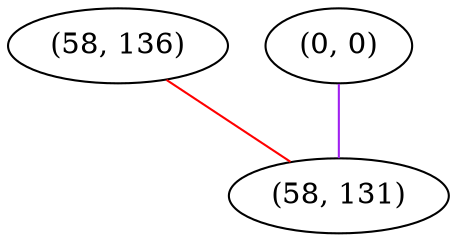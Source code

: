 graph "" {
"(58, 136)";
"(0, 0)";
"(58, 131)";
"(58, 136)" -- "(58, 131)"  [color=red, key=0, weight=1];
"(0, 0)" -- "(58, 131)"  [color=purple, key=0, weight=4];
}
